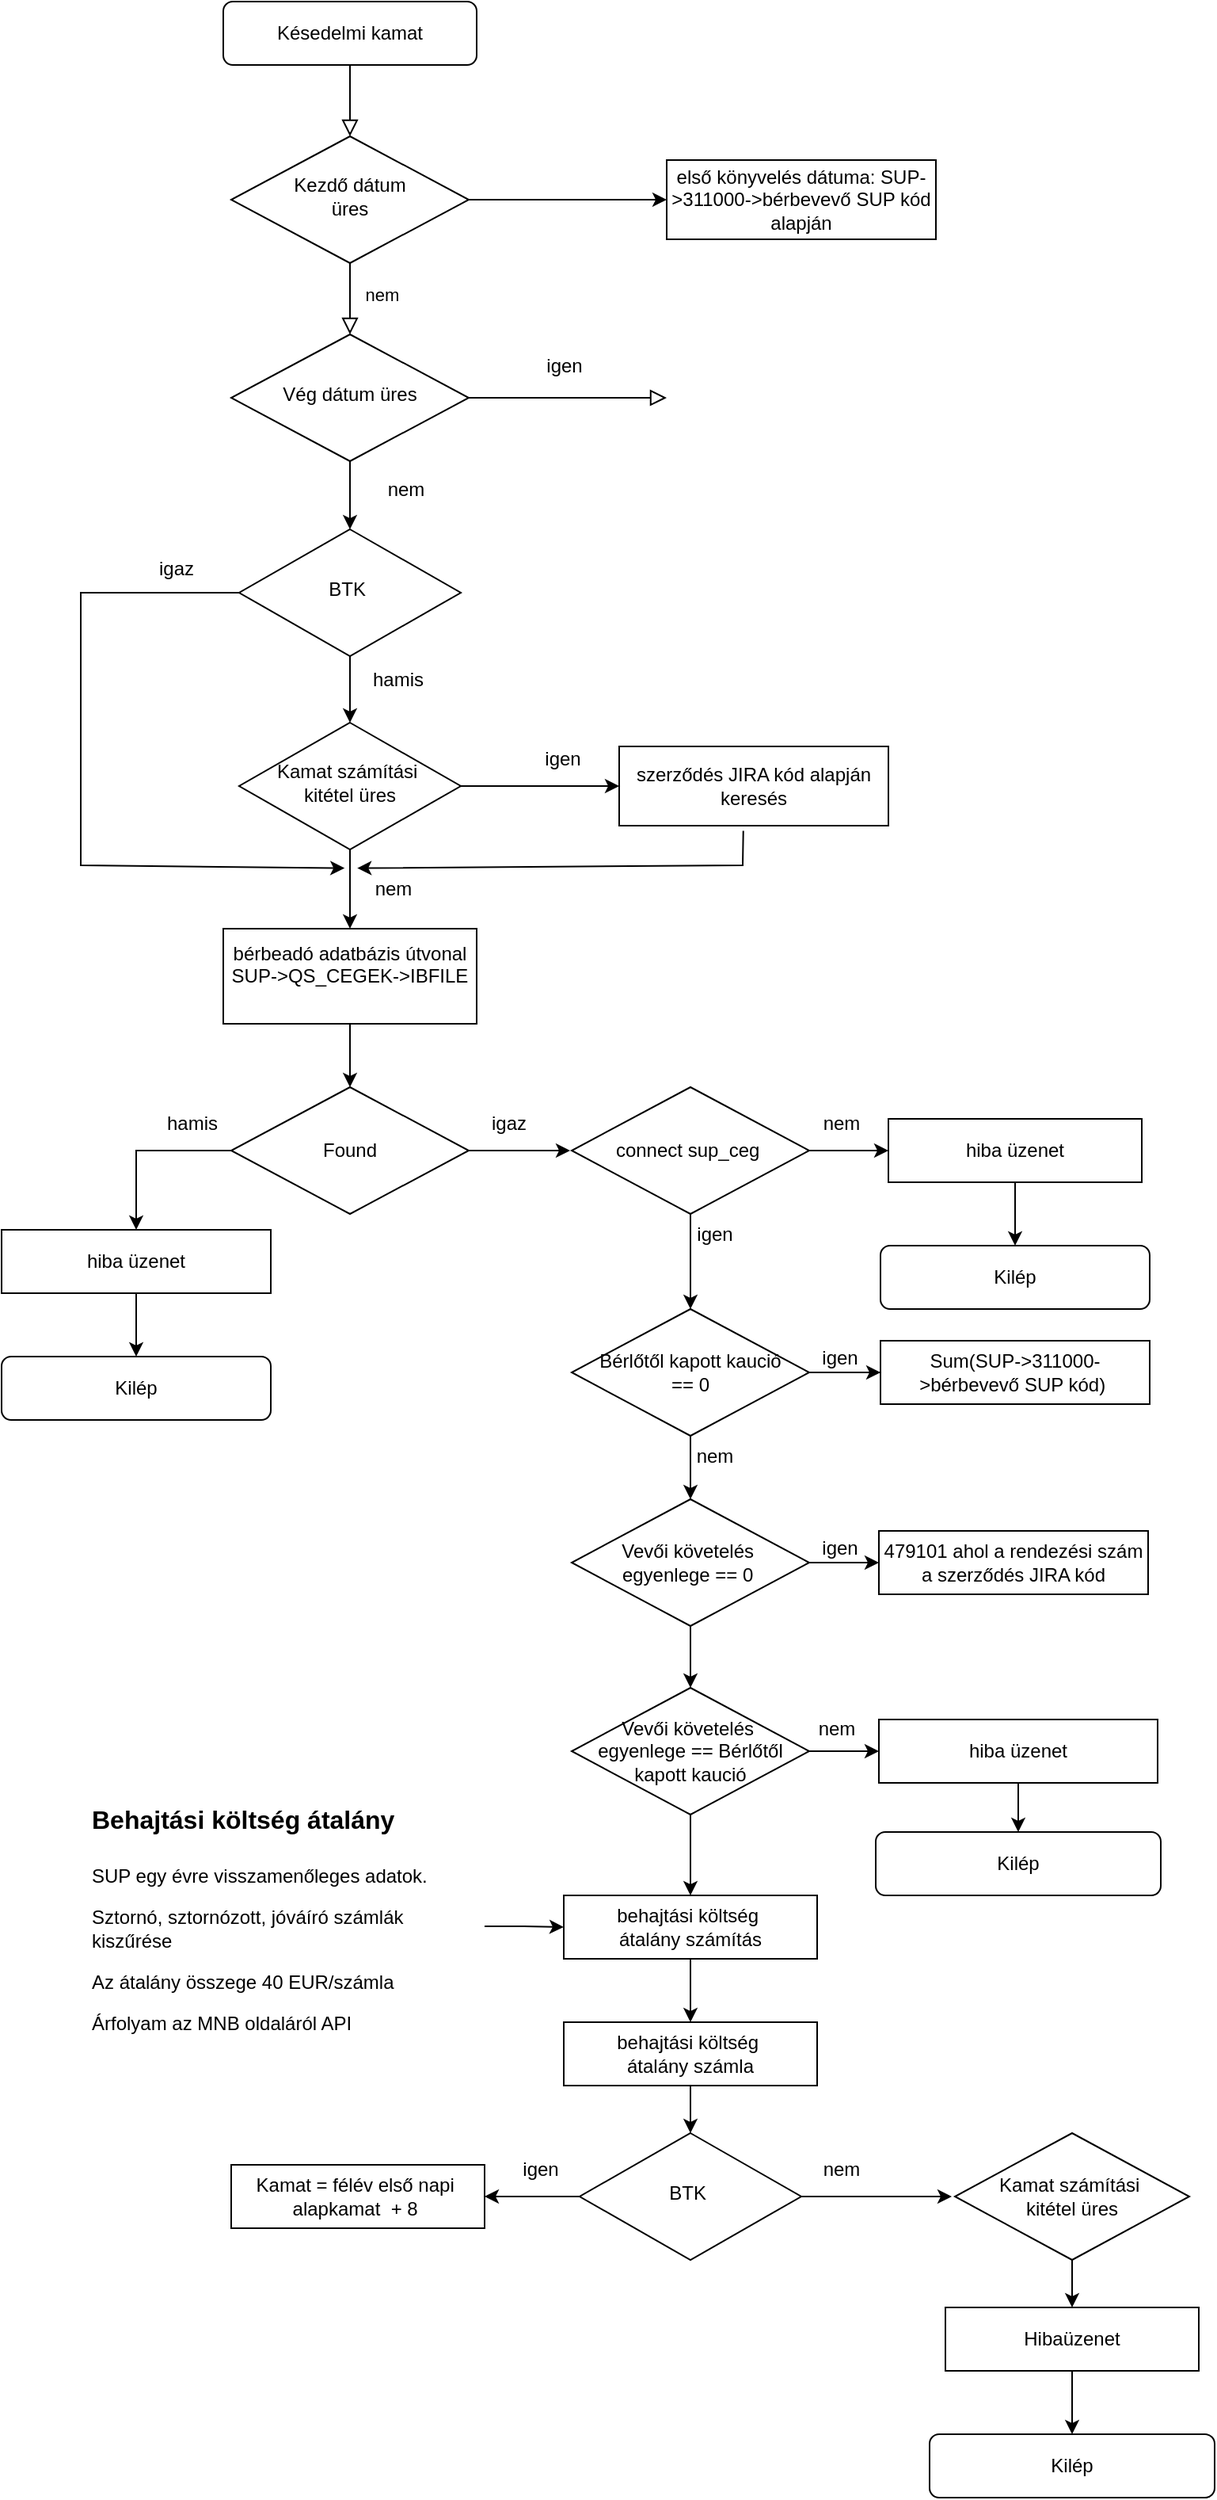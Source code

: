 <mxfile version="24.4.15" type="github">
  <diagram id="C5RBs43oDa-KdzZeNtuy" name="Page-1">
    <mxGraphModel dx="1050" dy="565" grid="1" gridSize="10" guides="1" tooltips="1" connect="1" arrows="1" fold="1" page="1" pageScale="1" pageWidth="827" pageHeight="1169" math="0" shadow="0">
      <root>
        <mxCell id="WIyWlLk6GJQsqaUBKTNV-0" />
        <mxCell id="WIyWlLk6GJQsqaUBKTNV-1" parent="WIyWlLk6GJQsqaUBKTNV-0" />
        <mxCell id="WIyWlLk6GJQsqaUBKTNV-2" value="" style="rounded=0;html=1;jettySize=auto;orthogonalLoop=1;fontSize=11;endArrow=block;endFill=0;endSize=8;strokeWidth=1;shadow=0;labelBackgroundColor=none;edgeStyle=orthogonalEdgeStyle;" parent="WIyWlLk6GJQsqaUBKTNV-1" source="WIyWlLk6GJQsqaUBKTNV-3" target="WIyWlLk6GJQsqaUBKTNV-6" edge="1">
          <mxGeometry relative="1" as="geometry" />
        </mxCell>
        <mxCell id="WIyWlLk6GJQsqaUBKTNV-3" value="Késedelmi kamat" style="rounded=1;whiteSpace=wrap;html=1;fontSize=12;glass=0;strokeWidth=1;shadow=0;" parent="WIyWlLk6GJQsqaUBKTNV-1" vertex="1">
          <mxGeometry x="160" y="25" width="160" height="40" as="geometry" />
        </mxCell>
        <mxCell id="WIyWlLk6GJQsqaUBKTNV-4" value="nem" style="rounded=0;html=1;jettySize=auto;orthogonalLoop=1;fontSize=11;endArrow=block;endFill=0;endSize=8;strokeWidth=1;shadow=0;labelBackgroundColor=none;edgeStyle=orthogonalEdgeStyle;" parent="WIyWlLk6GJQsqaUBKTNV-1" source="WIyWlLk6GJQsqaUBKTNV-6" target="WIyWlLk6GJQsqaUBKTNV-10" edge="1">
          <mxGeometry x="-0.111" y="20" relative="1" as="geometry">
            <mxPoint as="offset" />
          </mxGeometry>
        </mxCell>
        <mxCell id="mOYk4QfzvSBactdOtRVu-76" value="" style="edgeStyle=orthogonalEdgeStyle;rounded=0;orthogonalLoop=1;jettySize=auto;html=1;" edge="1" parent="WIyWlLk6GJQsqaUBKTNV-1" source="WIyWlLk6GJQsqaUBKTNV-6" target="mOYk4QfzvSBactdOtRVu-74">
          <mxGeometry relative="1" as="geometry" />
        </mxCell>
        <mxCell id="WIyWlLk6GJQsqaUBKTNV-6" value="Kezdő dátum&lt;div&gt;üres&lt;/div&gt;" style="rhombus;whiteSpace=wrap;html=1;shadow=0;fontFamily=Helvetica;fontSize=12;align=center;strokeWidth=1;spacing=6;spacingTop=-4;" parent="WIyWlLk6GJQsqaUBKTNV-1" vertex="1">
          <mxGeometry x="165" y="110" width="150" height="80" as="geometry" />
        </mxCell>
        <mxCell id="WIyWlLk6GJQsqaUBKTNV-9" value="" style="edgeStyle=orthogonalEdgeStyle;rounded=0;html=1;jettySize=auto;orthogonalLoop=1;fontSize=11;endArrow=block;endFill=0;endSize=8;strokeWidth=1;shadow=0;labelBackgroundColor=none;" parent="WIyWlLk6GJQsqaUBKTNV-1" source="WIyWlLk6GJQsqaUBKTNV-10" edge="1">
          <mxGeometry y="10" relative="1" as="geometry">
            <mxPoint as="offset" />
            <mxPoint x="440" y="275" as="targetPoint" />
          </mxGeometry>
        </mxCell>
        <mxCell id="WIyWlLk6GJQsqaUBKTNV-10" value="Vég dátum üres" style="rhombus;whiteSpace=wrap;html=1;shadow=0;fontFamily=Helvetica;fontSize=12;align=center;strokeWidth=1;spacing=6;spacingTop=-4;" parent="WIyWlLk6GJQsqaUBKTNV-1" vertex="1">
          <mxGeometry x="165" y="235" width="150" height="80" as="geometry" />
        </mxCell>
        <mxCell id="mOYk4QfzvSBactdOtRVu-100" value="" style="edgeStyle=orthogonalEdgeStyle;rounded=0;orthogonalLoop=1;jettySize=auto;html=1;" edge="1" parent="WIyWlLk6GJQsqaUBKTNV-1" source="mOYk4QfzvSBactdOtRVu-1" target="mOYk4QfzvSBactdOtRVu-72">
          <mxGeometry relative="1" as="geometry" />
        </mxCell>
        <mxCell id="mOYk4QfzvSBactdOtRVu-1" value="Kamat számítási&amp;nbsp;&lt;div&gt;kitétel&amp;nbsp;&lt;span style=&quot;background-color: initial;&quot;&gt;üres&lt;/span&gt;&lt;/div&gt;" style="rhombus;whiteSpace=wrap;html=1;shadow=0;fontFamily=Helvetica;fontSize=12;align=center;strokeWidth=1;spacing=6;spacingTop=-4;" vertex="1" parent="WIyWlLk6GJQsqaUBKTNV-1">
          <mxGeometry x="170" y="480" width="140" height="80" as="geometry" />
        </mxCell>
        <mxCell id="mOYk4QfzvSBactdOtRVu-4" value="igen" style="text;html=1;align=center;verticalAlign=middle;resizable=0;points=[];autosize=1;strokeColor=none;fillColor=none;" vertex="1" parent="WIyWlLk6GJQsqaUBKTNV-1">
          <mxGeometry x="350" y="240" width="50" height="30" as="geometry" />
        </mxCell>
        <mxCell id="mOYk4QfzvSBactdOtRVu-7" value="BTK&amp;nbsp;" style="rhombus;whiteSpace=wrap;html=1;shadow=0;fontFamily=Helvetica;fontSize=12;align=center;strokeWidth=1;spacing=6;spacingTop=-4;" vertex="1" parent="WIyWlLk6GJQsqaUBKTNV-1">
          <mxGeometry x="170" y="358" width="140" height="80" as="geometry" />
        </mxCell>
        <mxCell id="mOYk4QfzvSBactdOtRVu-8" value="" style="edgeStyle=none;orthogonalLoop=1;jettySize=auto;html=1;rounded=0;entryX=0.5;entryY=0;entryDx=0;entryDy=0;exitX=0.5;exitY=1;exitDx=0;exitDy=0;" edge="1" parent="WIyWlLk6GJQsqaUBKTNV-1" source="WIyWlLk6GJQsqaUBKTNV-10" target="mOYk4QfzvSBactdOtRVu-7">
          <mxGeometry width="100" relative="1" as="geometry">
            <mxPoint x="220" y="320" as="sourcePoint" />
            <mxPoint x="270" y="340" as="targetPoint" />
            <Array as="points" />
          </mxGeometry>
        </mxCell>
        <mxCell id="mOYk4QfzvSBactdOtRVu-9" value="nem" style="text;html=1;align=center;verticalAlign=middle;resizable=0;points=[];autosize=1;strokeColor=none;fillColor=none;" vertex="1" parent="WIyWlLk6GJQsqaUBKTNV-1">
          <mxGeometry x="250" y="318" width="50" height="30" as="geometry" />
        </mxCell>
        <mxCell id="mOYk4QfzvSBactdOtRVu-12" value="" style="edgeStyle=none;orthogonalLoop=1;jettySize=auto;html=1;rounded=0;exitX=0.5;exitY=1;exitDx=0;exitDy=0;" edge="1" parent="WIyWlLk6GJQsqaUBKTNV-1" source="mOYk4QfzvSBactdOtRVu-7">
          <mxGeometry width="100" relative="1" as="geometry">
            <mxPoint x="252" y="438" as="sourcePoint" />
            <mxPoint x="240" y="480" as="targetPoint" />
            <Array as="points" />
          </mxGeometry>
        </mxCell>
        <mxCell id="mOYk4QfzvSBactdOtRVu-13" value="hamis" style="text;html=1;align=center;verticalAlign=middle;resizable=0;points=[];autosize=1;strokeColor=none;fillColor=none;" vertex="1" parent="WIyWlLk6GJQsqaUBKTNV-1">
          <mxGeometry x="240" y="438" width="60" height="30" as="geometry" />
        </mxCell>
        <mxCell id="mOYk4QfzvSBactdOtRVu-20" value="igen" style="text;html=1;align=center;verticalAlign=middle;resizable=0;points=[];autosize=1;strokeColor=none;fillColor=none;" vertex="1" parent="WIyWlLk6GJQsqaUBKTNV-1">
          <mxGeometry x="349" y="488" width="50" height="30" as="geometry" />
        </mxCell>
        <mxCell id="mOYk4QfzvSBactdOtRVu-21" value="" style="edgeStyle=none;orthogonalLoop=1;jettySize=auto;html=1;rounded=0;" edge="1" parent="WIyWlLk6GJQsqaUBKTNV-1">
          <mxGeometry width="100" relative="1" as="geometry">
            <mxPoint x="240" y="560" as="sourcePoint" />
            <mxPoint x="240" y="610" as="targetPoint" />
            <Array as="points" />
          </mxGeometry>
        </mxCell>
        <mxCell id="mOYk4QfzvSBactdOtRVu-22" value="nem" style="text;html=1;align=center;verticalAlign=middle;resizable=0;points=[];autosize=1;strokeColor=none;fillColor=none;" vertex="1" parent="WIyWlLk6GJQsqaUBKTNV-1">
          <mxGeometry x="242" y="570" width="50" height="30" as="geometry" />
        </mxCell>
        <mxCell id="mOYk4QfzvSBactdOtRVu-24" value="bérbeadó adatbázis útvonal&lt;div&gt;SUP-&amp;gt;QS_CEGEK-&amp;gt;IBFILE&lt;div&gt;&lt;br&gt;&lt;/div&gt;&lt;/div&gt;" style="rounded=0;whiteSpace=wrap;html=1;" vertex="1" parent="WIyWlLk6GJQsqaUBKTNV-1">
          <mxGeometry x="160" y="610" width="160" height="60" as="geometry" />
        </mxCell>
        <mxCell id="mOYk4QfzvSBactdOtRVu-40" value="" style="edgeStyle=orthogonalEdgeStyle;rounded=0;orthogonalLoop=1;jettySize=auto;html=1;" edge="1" parent="WIyWlLk6GJQsqaUBKTNV-1" source="mOYk4QfzvSBactdOtRVu-29">
          <mxGeometry relative="1" as="geometry">
            <mxPoint x="379" y="750" as="targetPoint" />
          </mxGeometry>
        </mxCell>
        <mxCell id="mOYk4QfzvSBactdOtRVu-29" value="Found" style="rhombus;whiteSpace=wrap;html=1;" vertex="1" parent="WIyWlLk6GJQsqaUBKTNV-1">
          <mxGeometry x="165" y="710" width="150" height="80" as="geometry" />
        </mxCell>
        <mxCell id="mOYk4QfzvSBactdOtRVu-30" value="" style="edgeStyle=none;orthogonalLoop=1;jettySize=auto;html=1;rounded=0;exitX=0.5;exitY=1;exitDx=0;exitDy=0;entryX=0.5;entryY=0;entryDx=0;entryDy=0;" edge="1" parent="WIyWlLk6GJQsqaUBKTNV-1" source="mOYk4QfzvSBactdOtRVu-24" target="mOYk4QfzvSBactdOtRVu-29">
          <mxGeometry width="100" relative="1" as="geometry">
            <mxPoint x="190" y="690" as="sourcePoint" />
            <mxPoint x="290" y="690" as="targetPoint" />
            <Array as="points" />
          </mxGeometry>
        </mxCell>
        <mxCell id="mOYk4QfzvSBactdOtRVu-31" value="" style="edgeStyle=none;orthogonalLoop=1;jettySize=auto;html=1;rounded=0;exitX=0;exitY=0.5;exitDx=0;exitDy=0;entryX=0.5;entryY=0;entryDx=0;entryDy=0;" edge="1" parent="WIyWlLk6GJQsqaUBKTNV-1" source="mOYk4QfzvSBactdOtRVu-29" target="mOYk4QfzvSBactdOtRVu-32">
          <mxGeometry width="100" relative="1" as="geometry">
            <mxPoint x="60" y="810" as="sourcePoint" />
            <mxPoint x="60" y="750" as="targetPoint" />
            <Array as="points">
              <mxPoint x="105" y="750" />
            </Array>
          </mxGeometry>
        </mxCell>
        <mxCell id="mOYk4QfzvSBactdOtRVu-37" value="" style="edgeStyle=orthogonalEdgeStyle;rounded=0;orthogonalLoop=1;jettySize=auto;html=1;" edge="1" parent="WIyWlLk6GJQsqaUBKTNV-1" source="mOYk4QfzvSBactdOtRVu-32" target="mOYk4QfzvSBactdOtRVu-35">
          <mxGeometry relative="1" as="geometry" />
        </mxCell>
        <mxCell id="mOYk4QfzvSBactdOtRVu-32" value="hiba üzenet" style="rounded=0;whiteSpace=wrap;html=1;" vertex="1" parent="WIyWlLk6GJQsqaUBKTNV-1">
          <mxGeometry x="20" y="800" width="170" height="40" as="geometry" />
        </mxCell>
        <mxCell id="mOYk4QfzvSBactdOtRVu-33" value="hamis" style="text;html=1;align=center;verticalAlign=middle;resizable=0;points=[];autosize=1;strokeColor=none;fillColor=none;" vertex="1" parent="WIyWlLk6GJQsqaUBKTNV-1">
          <mxGeometry x="110" y="718" width="60" height="30" as="geometry" />
        </mxCell>
        <mxCell id="mOYk4QfzvSBactdOtRVu-34" style="edgeStyle=orthogonalEdgeStyle;rounded=0;orthogonalLoop=1;jettySize=auto;html=1;exitX=0.5;exitY=1;exitDx=0;exitDy=0;" edge="1" parent="WIyWlLk6GJQsqaUBKTNV-1" source="mOYk4QfzvSBactdOtRVu-32" target="mOYk4QfzvSBactdOtRVu-32">
          <mxGeometry relative="1" as="geometry" />
        </mxCell>
        <mxCell id="mOYk4QfzvSBactdOtRVu-35" value="Kilép" style="rounded=1;whiteSpace=wrap;html=1;" vertex="1" parent="WIyWlLk6GJQsqaUBKTNV-1">
          <mxGeometry x="20" y="880" width="170" height="40" as="geometry" />
        </mxCell>
        <mxCell id="mOYk4QfzvSBactdOtRVu-41" value="igaz" style="text;html=1;align=center;verticalAlign=middle;resizable=0;points=[];autosize=1;strokeColor=none;fillColor=none;" vertex="1" parent="WIyWlLk6GJQsqaUBKTNV-1">
          <mxGeometry x="315" y="718" width="50" height="30" as="geometry" />
        </mxCell>
        <mxCell id="mOYk4QfzvSBactdOtRVu-45" value="" style="edgeStyle=orthogonalEdgeStyle;rounded=0;orthogonalLoop=1;jettySize=auto;html=1;" edge="1" parent="WIyWlLk6GJQsqaUBKTNV-1" source="mOYk4QfzvSBactdOtRVu-42" target="mOYk4QfzvSBactdOtRVu-44">
          <mxGeometry relative="1" as="geometry" />
        </mxCell>
        <mxCell id="mOYk4QfzvSBactdOtRVu-58" value="" style="edgeStyle=orthogonalEdgeStyle;rounded=0;orthogonalLoop=1;jettySize=auto;html=1;" edge="1" parent="WIyWlLk6GJQsqaUBKTNV-1" source="mOYk4QfzvSBactdOtRVu-42" target="mOYk4QfzvSBactdOtRVu-57">
          <mxGeometry relative="1" as="geometry" />
        </mxCell>
        <mxCell id="mOYk4QfzvSBactdOtRVu-42" value="connect sup_ceg&amp;nbsp;" style="rhombus;whiteSpace=wrap;html=1;" vertex="1" parent="WIyWlLk6GJQsqaUBKTNV-1">
          <mxGeometry x="380" y="710" width="150" height="80" as="geometry" />
        </mxCell>
        <mxCell id="mOYk4QfzvSBactdOtRVu-48" value="" style="edgeStyle=orthogonalEdgeStyle;rounded=0;orthogonalLoop=1;jettySize=auto;html=1;" edge="1" parent="WIyWlLk6GJQsqaUBKTNV-1" source="mOYk4QfzvSBactdOtRVu-44" target="mOYk4QfzvSBactdOtRVu-47">
          <mxGeometry relative="1" as="geometry" />
        </mxCell>
        <mxCell id="mOYk4QfzvSBactdOtRVu-44" value="hiba üzenet" style="rounded=0;whiteSpace=wrap;html=1;" vertex="1" parent="WIyWlLk6GJQsqaUBKTNV-1">
          <mxGeometry x="580" y="730" width="160" height="40" as="geometry" />
        </mxCell>
        <mxCell id="mOYk4QfzvSBactdOtRVu-47" value="Kilép" style="rounded=1;whiteSpace=wrap;html=1;" vertex="1" parent="WIyWlLk6GJQsqaUBKTNV-1">
          <mxGeometry x="575" y="810" width="170" height="40" as="geometry" />
        </mxCell>
        <mxCell id="mOYk4QfzvSBactdOtRVu-49" value="nem" style="text;html=1;align=center;verticalAlign=middle;resizable=0;points=[];autosize=1;strokeColor=none;fillColor=none;" vertex="1" parent="WIyWlLk6GJQsqaUBKTNV-1">
          <mxGeometry x="525" y="718" width="50" height="30" as="geometry" />
        </mxCell>
        <mxCell id="mOYk4QfzvSBactdOtRVu-54" value="" style="edgeStyle=orthogonalEdgeStyle;rounded=0;orthogonalLoop=1;jettySize=auto;html=1;" edge="1" parent="WIyWlLk6GJQsqaUBKTNV-1" source="mOYk4QfzvSBactdOtRVu-50" target="mOYk4QfzvSBactdOtRVu-53">
          <mxGeometry relative="1" as="geometry" />
        </mxCell>
        <mxCell id="mOYk4QfzvSBactdOtRVu-50" value="&lt;div&gt;Sum(SUP-&amp;gt;311000-&amp;gt;bérbevevő SUP kód)&amp;nbsp;&lt;/div&gt;" style="rounded=0;whiteSpace=wrap;html=1;" vertex="1" parent="WIyWlLk6GJQsqaUBKTNV-1">
          <mxGeometry x="575" y="870" width="170" height="40" as="geometry" />
        </mxCell>
        <mxCell id="mOYk4QfzvSBactdOtRVu-52" value="igen" style="text;html=1;align=center;verticalAlign=middle;resizable=0;points=[];autosize=1;strokeColor=none;fillColor=none;" vertex="1" parent="WIyWlLk6GJQsqaUBKTNV-1">
          <mxGeometry x="445" y="788" width="50" height="30" as="geometry" />
        </mxCell>
        <mxCell id="mOYk4QfzvSBactdOtRVu-56" value="" style="edgeStyle=orthogonalEdgeStyle;rounded=0;orthogonalLoop=1;jettySize=auto;html=1;" edge="1" parent="WIyWlLk6GJQsqaUBKTNV-1" source="mOYk4QfzvSBactdOtRVu-53" target="mOYk4QfzvSBactdOtRVu-55">
          <mxGeometry relative="1" as="geometry" />
        </mxCell>
        <mxCell id="mOYk4QfzvSBactdOtRVu-66" value="" style="edgeStyle=orthogonalEdgeStyle;rounded=0;orthogonalLoop=1;jettySize=auto;html=1;" edge="1" parent="WIyWlLk6GJQsqaUBKTNV-1" source="mOYk4QfzvSBactdOtRVu-53" target="mOYk4QfzvSBactdOtRVu-65">
          <mxGeometry relative="1" as="geometry" />
        </mxCell>
        <mxCell id="mOYk4QfzvSBactdOtRVu-53" value="Vevői követelés&amp;nbsp;&lt;div&gt;egyenlege == 0&lt;span style=&quot;background-color: initial;&quot;&gt;&amp;nbsp;&lt;/span&gt;&lt;/div&gt;" style="rhombus;whiteSpace=wrap;html=1;" vertex="1" parent="WIyWlLk6GJQsqaUBKTNV-1">
          <mxGeometry x="380" y="970" width="150" height="80" as="geometry" />
        </mxCell>
        <mxCell id="mOYk4QfzvSBactdOtRVu-55" value="479101 ahol a rendezési szám a szerződés JIRA kód" style="rounded=0;whiteSpace=wrap;html=1;" vertex="1" parent="WIyWlLk6GJQsqaUBKTNV-1">
          <mxGeometry x="574" y="990" width="170" height="40" as="geometry" />
        </mxCell>
        <mxCell id="mOYk4QfzvSBactdOtRVu-60" value="" style="edgeStyle=orthogonalEdgeStyle;rounded=0;orthogonalLoop=1;jettySize=auto;html=1;" edge="1" parent="WIyWlLk6GJQsqaUBKTNV-1" source="mOYk4QfzvSBactdOtRVu-57">
          <mxGeometry relative="1" as="geometry">
            <mxPoint x="575" y="890" as="targetPoint" />
          </mxGeometry>
        </mxCell>
        <mxCell id="mOYk4QfzvSBactdOtRVu-57" value="Bérlőtől kapott kaució&lt;div&gt;== 0&lt;/div&gt;" style="rhombus;whiteSpace=wrap;html=1;" vertex="1" parent="WIyWlLk6GJQsqaUBKTNV-1">
          <mxGeometry x="380" y="850" width="150" height="80" as="geometry" />
        </mxCell>
        <mxCell id="mOYk4QfzvSBactdOtRVu-62" value="igen" style="text;html=1;align=center;verticalAlign=middle;resizable=0;points=[];autosize=1;strokeColor=none;fillColor=none;" vertex="1" parent="WIyWlLk6GJQsqaUBKTNV-1">
          <mxGeometry x="524" y="866" width="50" height="30" as="geometry" />
        </mxCell>
        <mxCell id="mOYk4QfzvSBactdOtRVu-63" value="igen" style="text;html=1;align=center;verticalAlign=middle;resizable=0;points=[];autosize=1;strokeColor=none;fillColor=none;" vertex="1" parent="WIyWlLk6GJQsqaUBKTNV-1">
          <mxGeometry x="524" y="986" width="50" height="30" as="geometry" />
        </mxCell>
        <mxCell id="mOYk4QfzvSBactdOtRVu-64" value="nem" style="text;html=1;align=center;verticalAlign=middle;resizable=0;points=[];autosize=1;strokeColor=none;fillColor=none;" vertex="1" parent="WIyWlLk6GJQsqaUBKTNV-1">
          <mxGeometry x="445" y="928" width="50" height="30" as="geometry" />
        </mxCell>
        <mxCell id="mOYk4QfzvSBactdOtRVu-68" value="" style="edgeStyle=orthogonalEdgeStyle;rounded=0;orthogonalLoop=1;jettySize=auto;html=1;" edge="1" parent="WIyWlLk6GJQsqaUBKTNV-1" source="mOYk4QfzvSBactdOtRVu-65" target="mOYk4QfzvSBactdOtRVu-67">
          <mxGeometry relative="1" as="geometry" />
        </mxCell>
        <mxCell id="mOYk4QfzvSBactdOtRVu-65" value="Vevői követelés&amp;nbsp;&lt;div&gt;egyenlege == Bérlőtől&lt;/div&gt;&lt;div&gt;kapott kaució&lt;/div&gt;" style="rhombus;whiteSpace=wrap;html=1;" vertex="1" parent="WIyWlLk6GJQsqaUBKTNV-1">
          <mxGeometry x="380" y="1089" width="150" height="80" as="geometry" />
        </mxCell>
        <mxCell id="mOYk4QfzvSBactdOtRVu-71" value="" style="edgeStyle=orthogonalEdgeStyle;rounded=0;orthogonalLoop=1;jettySize=auto;html=1;" edge="1" parent="WIyWlLk6GJQsqaUBKTNV-1" source="mOYk4QfzvSBactdOtRVu-67" target="mOYk4QfzvSBactdOtRVu-70">
          <mxGeometry relative="1" as="geometry" />
        </mxCell>
        <mxCell id="mOYk4QfzvSBactdOtRVu-67" value="hiba üzenet" style="rounded=0;whiteSpace=wrap;html=1;" vertex="1" parent="WIyWlLk6GJQsqaUBKTNV-1">
          <mxGeometry x="574" y="1109" width="176" height="40" as="geometry" />
        </mxCell>
        <mxCell id="mOYk4QfzvSBactdOtRVu-69" value="nem" style="text;html=1;align=center;verticalAlign=middle;resizable=0;points=[];autosize=1;strokeColor=none;fillColor=none;" vertex="1" parent="WIyWlLk6GJQsqaUBKTNV-1">
          <mxGeometry x="522" y="1100" width="50" height="30" as="geometry" />
        </mxCell>
        <mxCell id="mOYk4QfzvSBactdOtRVu-70" value="Kilép" style="rounded=1;whiteSpace=wrap;html=1;" vertex="1" parent="WIyWlLk6GJQsqaUBKTNV-1">
          <mxGeometry x="572" y="1180" width="180" height="40" as="geometry" />
        </mxCell>
        <mxCell id="mOYk4QfzvSBactdOtRVu-72" value="szerződés JIRA kód alapján keresés" style="rounded=0;whiteSpace=wrap;html=1;" vertex="1" parent="WIyWlLk6GJQsqaUBKTNV-1">
          <mxGeometry x="410" y="495" width="170" height="50" as="geometry" />
        </mxCell>
        <mxCell id="mOYk4QfzvSBactdOtRVu-74" value="első könyvelés dátuma: SUP-&amp;gt;311000-&amp;gt;bérbevevő SUP kód alapján" style="rounded=0;whiteSpace=wrap;html=1;" vertex="1" parent="WIyWlLk6GJQsqaUBKTNV-1">
          <mxGeometry x="440" y="125" width="170" height="50" as="geometry" />
        </mxCell>
        <mxCell id="mOYk4QfzvSBactdOtRVu-94" value="" style="edgeStyle=orthogonalEdgeStyle;rounded=0;orthogonalLoop=1;jettySize=auto;html=1;" edge="1" parent="WIyWlLk6GJQsqaUBKTNV-1" source="mOYk4QfzvSBactdOtRVu-65" target="mOYk4QfzvSBactdOtRVu-92">
          <mxGeometry relative="1" as="geometry">
            <mxPoint x="455" y="1169" as="sourcePoint" />
            <mxPoint x="455" y="1250" as="targetPoint" />
          </mxGeometry>
        </mxCell>
        <mxCell id="mOYk4QfzvSBactdOtRVu-96" value="" style="edgeStyle=orthogonalEdgeStyle;rounded=0;orthogonalLoop=1;jettySize=auto;html=1;" edge="1" parent="WIyWlLk6GJQsqaUBKTNV-1" source="mOYk4QfzvSBactdOtRVu-92" target="mOYk4QfzvSBactdOtRVu-95">
          <mxGeometry relative="1" as="geometry" />
        </mxCell>
        <mxCell id="mOYk4QfzvSBactdOtRVu-92" value="&lt;span style=&quot;text-wrap: nowrap;&quot;&gt;behajtási költség&amp;nbsp;&lt;/span&gt;&lt;div&gt;&lt;span style=&quot;text-wrap: nowrap;&quot;&gt;átalány számítás&lt;/span&gt;&lt;/div&gt;" style="rounded=0;whiteSpace=wrap;html=1;" vertex="1" parent="WIyWlLk6GJQsqaUBKTNV-1">
          <mxGeometry x="375" y="1220" width="160" height="40" as="geometry" />
        </mxCell>
        <mxCell id="mOYk4QfzvSBactdOtRVu-104" value="" style="edgeStyle=orthogonalEdgeStyle;rounded=0;orthogonalLoop=1;jettySize=auto;html=1;" edge="1" parent="WIyWlLk6GJQsqaUBKTNV-1" source="mOYk4QfzvSBactdOtRVu-95" target="mOYk4QfzvSBactdOtRVu-103">
          <mxGeometry relative="1" as="geometry" />
        </mxCell>
        <mxCell id="mOYk4QfzvSBactdOtRVu-95" value="&lt;span style=&quot;text-wrap: nowrap;&quot;&gt;behajtási költség&amp;nbsp;&lt;/span&gt;&lt;div&gt;&lt;span style=&quot;text-wrap: nowrap;&quot;&gt;átalány számla&lt;/span&gt;&lt;/div&gt;" style="rounded=0;whiteSpace=wrap;html=1;" vertex="1" parent="WIyWlLk6GJQsqaUBKTNV-1">
          <mxGeometry x="375" y="1300" width="160" height="40" as="geometry" />
        </mxCell>
        <mxCell id="mOYk4QfzvSBactdOtRVu-98" value="" style="edgeStyle=none;orthogonalLoop=1;jettySize=auto;html=1;rounded=0;entryX=-0.108;entryY=0.06;entryDx=0;entryDy=0;entryPerimeter=0;exitX=0;exitY=0.5;exitDx=0;exitDy=0;" edge="1" parent="WIyWlLk6GJQsqaUBKTNV-1" source="mOYk4QfzvSBactdOtRVu-7" target="mOYk4QfzvSBactdOtRVu-22">
          <mxGeometry width="100" relative="1" as="geometry">
            <mxPoint x="70" y="400" as="sourcePoint" />
            <mxPoint x="170" y="400" as="targetPoint" />
            <Array as="points">
              <mxPoint x="70" y="398" />
              <mxPoint x="70" y="570" />
            </Array>
          </mxGeometry>
        </mxCell>
        <mxCell id="mOYk4QfzvSBactdOtRVu-101" value="" style="edgeStyle=none;orthogonalLoop=1;jettySize=auto;html=1;rounded=0;exitX=0.461;exitY=1.064;exitDx=0;exitDy=0;exitPerimeter=0;entryX=0.052;entryY=0.06;entryDx=0;entryDy=0;entryPerimeter=0;" edge="1" parent="WIyWlLk6GJQsqaUBKTNV-1" source="mOYk4QfzvSBactdOtRVu-72" target="mOYk4QfzvSBactdOtRVu-22">
          <mxGeometry width="100" relative="1" as="geometry">
            <mxPoint x="390" y="590" as="sourcePoint" />
            <mxPoint x="490" y="590" as="targetPoint" />
            <Array as="points">
              <mxPoint x="488" y="570" />
            </Array>
          </mxGeometry>
        </mxCell>
        <mxCell id="mOYk4QfzvSBactdOtRVu-102" value="igaz" style="text;html=1;align=center;verticalAlign=middle;resizable=0;points=[];autosize=1;strokeColor=none;fillColor=none;" vertex="1" parent="WIyWlLk6GJQsqaUBKTNV-1">
          <mxGeometry x="105" y="368" width="50" height="30" as="geometry" />
        </mxCell>
        <mxCell id="mOYk4QfzvSBactdOtRVu-106" value="" style="edgeStyle=orthogonalEdgeStyle;rounded=0;orthogonalLoop=1;jettySize=auto;html=1;" edge="1" parent="WIyWlLk6GJQsqaUBKTNV-1" source="mOYk4QfzvSBactdOtRVu-103" target="mOYk4QfzvSBactdOtRVu-105">
          <mxGeometry relative="1" as="geometry" />
        </mxCell>
        <mxCell id="mOYk4QfzvSBactdOtRVu-109" value="" style="edgeStyle=orthogonalEdgeStyle;rounded=0;orthogonalLoop=1;jettySize=auto;html=1;" edge="1" parent="WIyWlLk6GJQsqaUBKTNV-1" source="mOYk4QfzvSBactdOtRVu-103">
          <mxGeometry relative="1" as="geometry">
            <mxPoint x="620" y="1410" as="targetPoint" />
          </mxGeometry>
        </mxCell>
        <mxCell id="mOYk4QfzvSBactdOtRVu-103" value="BTK&amp;nbsp;" style="rhombus;whiteSpace=wrap;html=1;shadow=0;fontFamily=Helvetica;fontSize=12;align=center;strokeWidth=1;spacing=6;spacingTop=-4;" vertex="1" parent="WIyWlLk6GJQsqaUBKTNV-1">
          <mxGeometry x="385" y="1370" width="140" height="80" as="geometry" />
        </mxCell>
        <mxCell id="mOYk4QfzvSBactdOtRVu-105" value="&lt;span style=&quot;text-wrap: nowrap;&quot;&gt;Kamat = félév első napi&amp;nbsp;&lt;/span&gt;&lt;div&gt;&lt;span style=&quot;text-wrap: nowrap;&quot;&gt;alapkamat&amp;nbsp; + 8&amp;nbsp;&lt;/span&gt;&lt;/div&gt;" style="rounded=0;whiteSpace=wrap;html=1;" vertex="1" parent="WIyWlLk6GJQsqaUBKTNV-1">
          <mxGeometry x="165" y="1390" width="160" height="40" as="geometry" />
        </mxCell>
        <mxCell id="mOYk4QfzvSBactdOtRVu-107" value="igen" style="text;html=1;align=center;verticalAlign=middle;resizable=0;points=[];autosize=1;strokeColor=none;fillColor=none;" vertex="1" parent="WIyWlLk6GJQsqaUBKTNV-1">
          <mxGeometry x="335" y="1378" width="50" height="30" as="geometry" />
        </mxCell>
        <mxCell id="mOYk4QfzvSBactdOtRVu-110" value="nem" style="text;html=1;align=center;verticalAlign=middle;resizable=0;points=[];autosize=1;strokeColor=none;fillColor=none;" vertex="1" parent="WIyWlLk6GJQsqaUBKTNV-1">
          <mxGeometry x="525" y="1378" width="50" height="30" as="geometry" />
        </mxCell>
        <mxCell id="mOYk4QfzvSBactdOtRVu-115" value="" style="edgeStyle=orthogonalEdgeStyle;rounded=0;orthogonalLoop=1;jettySize=auto;html=1;" edge="1" parent="WIyWlLk6GJQsqaUBKTNV-1" source="mOYk4QfzvSBactdOtRVu-111" target="mOYk4QfzvSBactdOtRVu-114">
          <mxGeometry relative="1" as="geometry" />
        </mxCell>
        <mxCell id="mOYk4QfzvSBactdOtRVu-111" value="&lt;span style=&quot;text-wrap: nowrap;&quot;&gt;Hibaüzenet&lt;/span&gt;" style="rounded=0;whiteSpace=wrap;html=1;" vertex="1" parent="WIyWlLk6GJQsqaUBKTNV-1">
          <mxGeometry x="616" y="1480" width="160" height="40" as="geometry" />
        </mxCell>
        <mxCell id="mOYk4QfzvSBactdOtRVu-113" value="" style="edgeStyle=orthogonalEdgeStyle;rounded=0;orthogonalLoop=1;jettySize=auto;html=1;" edge="1" parent="WIyWlLk6GJQsqaUBKTNV-1" source="mOYk4QfzvSBactdOtRVu-112" target="mOYk4QfzvSBactdOtRVu-111">
          <mxGeometry relative="1" as="geometry" />
        </mxCell>
        <mxCell id="mOYk4QfzvSBactdOtRVu-112" value="Kamat számítási&amp;nbsp;&lt;div&gt;kitétel&amp;nbsp;&lt;span style=&quot;background-color: initial;&quot;&gt;üres&lt;/span&gt;&lt;/div&gt;" style="rhombus;whiteSpace=wrap;html=1;" vertex="1" parent="WIyWlLk6GJQsqaUBKTNV-1">
          <mxGeometry x="622" y="1370" width="148" height="80" as="geometry" />
        </mxCell>
        <mxCell id="mOYk4QfzvSBactdOtRVu-114" value="Kilép" style="rounded=1;whiteSpace=wrap;html=1;" vertex="1" parent="WIyWlLk6GJQsqaUBKTNV-1">
          <mxGeometry x="606" y="1560" width="180" height="40" as="geometry" />
        </mxCell>
        <mxCell id="mOYk4QfzvSBactdOtRVu-120" value="" style="edgeStyle=orthogonalEdgeStyle;rounded=0;orthogonalLoop=1;jettySize=auto;html=1;" edge="1" parent="WIyWlLk6GJQsqaUBKTNV-1" source="mOYk4QfzvSBactdOtRVu-118" target="mOYk4QfzvSBactdOtRVu-92">
          <mxGeometry relative="1" as="geometry" />
        </mxCell>
        <mxCell id="mOYk4QfzvSBactdOtRVu-118" value="&lt;h1 style=&quot;margin-top: 0px;&quot;&gt;&lt;font size=&quot;3&quot;&gt;Behajtási költség átalány&lt;/font&gt;&lt;/h1&gt;&lt;p&gt;SUP egy évre visszamenőleges adatok.&lt;/p&gt;&lt;p&gt;Sztornó, sztornózott, jóváíró számlák kiszűrése&lt;/p&gt;&lt;p&gt;Az átalány összege 40 EUR/számla&lt;/p&gt;&lt;p&gt;Árfolyam az MNB oldaláról API&lt;/p&gt;&lt;p&gt;&lt;br&gt;&lt;/p&gt;&lt;p&gt;&lt;br&gt;&lt;/p&gt;" style="text;html=1;whiteSpace=wrap;overflow=hidden;rounded=0;" vertex="1" parent="WIyWlLk6GJQsqaUBKTNV-1">
          <mxGeometry x="75" y="1149" width="250" height="181" as="geometry" />
        </mxCell>
      </root>
    </mxGraphModel>
  </diagram>
</mxfile>
